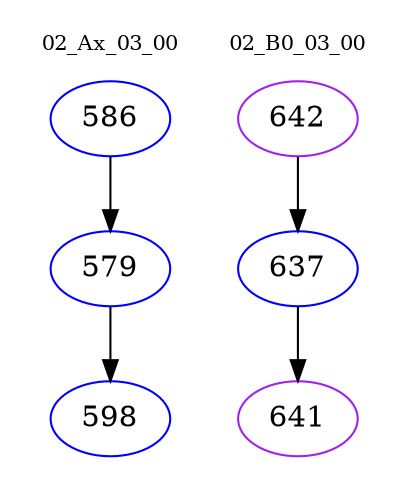 digraph{
subgraph cluster_0 {
color = white
label = "02_Ax_03_00";
fontsize=10;
T0_586 [label="586", color="blue"]
T0_586 -> T0_579 [color="black"]
T0_579 [label="579", color="blue"]
T0_579 -> T0_598 [color="black"]
T0_598 [label="598", color="blue"]
}
subgraph cluster_1 {
color = white
label = "02_B0_03_00";
fontsize=10;
T1_642 [label="642", color="purple"]
T1_642 -> T1_637 [color="black"]
T1_637 [label="637", color="blue"]
T1_637 -> T1_641 [color="black"]
T1_641 [label="641", color="purple"]
}
}
